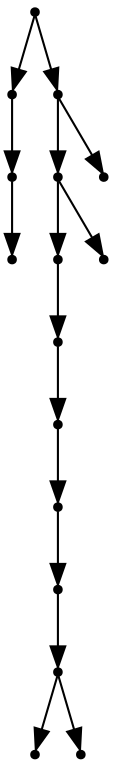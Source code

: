 digraph {
  15 [shape=point];
  2 [shape=point];
  1 [shape=point];
  0 [shape=point];
  14 [shape=point];
  12 [shape=point];
  10 [shape=point];
  9 [shape=point];
  8 [shape=point];
  7 [shape=point];
  6 [shape=point];
  5 [shape=point];
  3 [shape=point];
  4 [shape=point];
  11 [shape=point];
  13 [shape=point];
15 -> 2;
2 -> 1;
1 -> 0;
15 -> 14;
14 -> 12;
12 -> 10;
10 -> 9;
9 -> 8;
8 -> 7;
7 -> 6;
6 -> 5;
5 -> 3;
5 -> 4;
12 -> 11;
14 -> 13;
}
